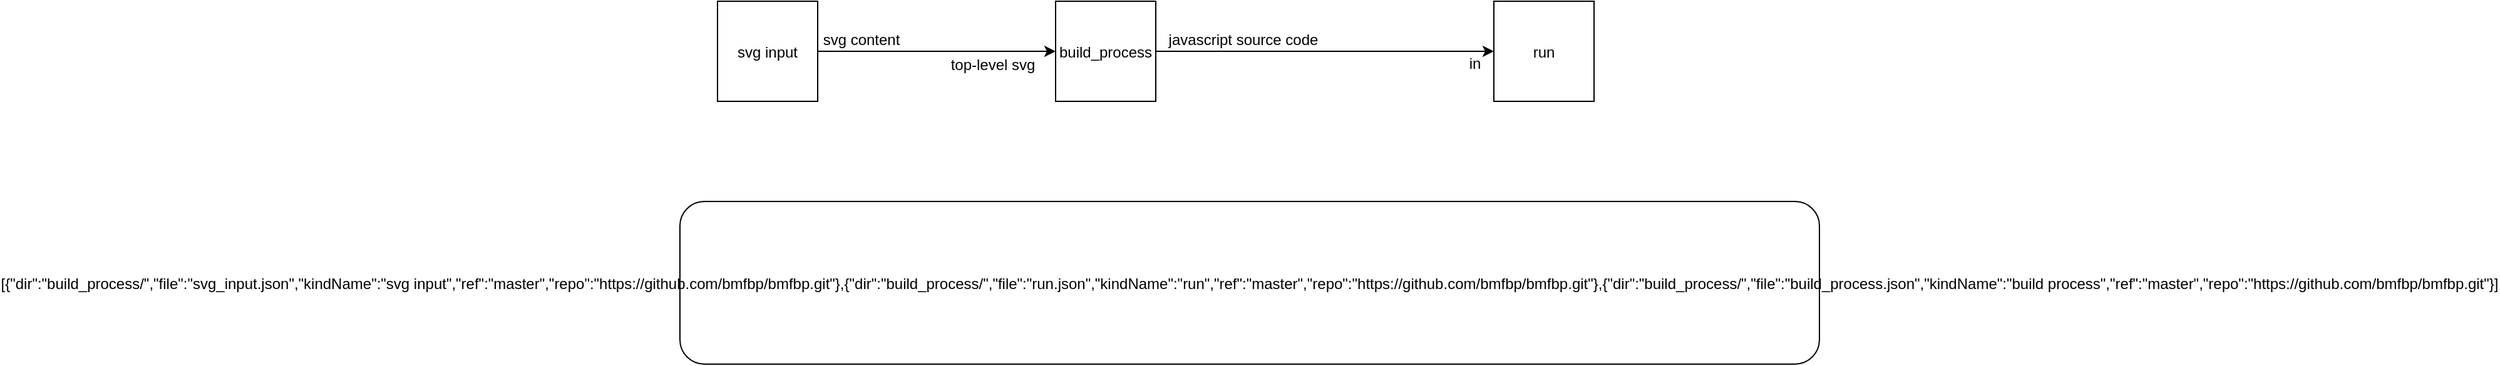 <mxfile version="11.1.4" type="device"><diagram id="_8LKYRxlhu6E4dzUekQo" name="ide.svg"><mxGraphModel dx="1956" dy="791" grid="1" gridSize="10" guides="1" tooltips="1" connect="1" arrows="1" fold="1" page="1" pageScale="1" pageWidth="850" pageHeight="1100" math="0" shadow="0"><root><mxCell id="Kb7GH131GspXSP8JJ4kg-0"/><mxCell id="Kb7GH131GspXSP8JJ4kg-1" parent="Kb7GH131GspXSP8JJ4kg-0"/><mxCell id="Kb7GH131GspXSP8JJ4kg-4" style="edgeStyle=orthogonalEdgeStyle;rounded=0;orthogonalLoop=1;jettySize=auto;html=1;exitX=1;exitY=0.5;exitDx=0;exitDy=0;entryX=0;entryY=0.5;entryDx=0;entryDy=0;" parent="Kb7GH131GspXSP8JJ4kg-1" source="Kb7GH131GspXSP8JJ4kg-2" target="Kb7GH131GspXSP8JJ4kg-3" edge="1"><mxGeometry relative="1" as="geometry"/></mxCell><mxCell id="Kb7GH131GspXSP8JJ4kg-2" value="svg input" style="aspect=fixed;" parent="Kb7GH131GspXSP8JJ4kg-1" vertex="1"><mxGeometry x="140" y="260" width="80" height="80" as="geometry"/></mxCell><mxCell id="9nbzGZ3FQnX0LbNgxsFU-0" style="edgeStyle=orthogonalEdgeStyle;rounded=0;orthogonalLoop=1;jettySize=auto;html=1;exitX=1;exitY=0.5;exitDx=0;exitDy=0;entryX=0;entryY=0.5;entryDx=0;entryDy=0;" parent="Kb7GH131GspXSP8JJ4kg-1" source="Kb7GH131GspXSP8JJ4kg-3" target="9nbzGZ3FQnX0LbNgxsFU-2" edge="1"><mxGeometry relative="1" as="geometry"><mxPoint x="800" y="300" as="targetPoint"/></mxGeometry></mxCell><mxCell id="Kb7GH131GspXSP8JJ4kg-3" value="build_process" style="aspect=fixed;" parent="Kb7GH131GspXSP8JJ4kg-1" vertex="1"><mxGeometry x="410" y="260" width="80" height="80" as="geometry"/></mxCell><mxCell id="9SGQrGP4qnssbw8P-Mdl-0" value="top-level svg" style="text;strokeColor=none;fillColor=none;align=center;verticalAlign=middle;rounded=0;" parent="Kb7GH131GspXSP8JJ4kg-1" vertex="1"><mxGeometry x="320" y="300" width="80" height="20" as="geometry"/></mxCell><mxCell id="9SGQrGP4qnssbw8P-Mdl-2" value="svg content" style="text;strokeColor=none;fillColor=none;align=center;verticalAlign=middle;rounded=0;" parent="Kb7GH131GspXSP8JJ4kg-1" vertex="1"><mxGeometry x="220" y="280" width="70" height="20" as="geometry"/></mxCell><mxCell id="ig95CYIIgckU3aTAkEBV-0" value="[{&quot;dir&quot;:&quot;build_process/&quot;,&quot;file&quot;:&quot;svg_input.json&quot;,&quot;kindName&quot;:&quot;svg input&quot;,&quot;ref&quot;:&quot;master&quot;,&quot;repo&quot;:&quot;https://github.com/bmfbp/bmfbp.git&quot;},{&quot;dir&quot;:&quot;build_process/&quot;,&quot;file&quot;:&quot;run.json&quot;,&quot;kindName&quot;:&quot;run&quot;,&quot;ref&quot;:&quot;master&quot;,&quot;repo&quot;:&quot;https://github.com/bmfbp/bmfbp.git&quot;},{&quot;dir&quot;:&quot;build_process/&quot;,&quot;file&quot;:&quot;build_process.json&quot;,&quot;kindName&quot;:&quot;build process&quot;,&quot;ref&quot;:&quot;master&quot;,&quot;repo&quot;:&quot;https://github.com/bmfbp/bmfbp.git&quot;}]" style="rounded=1;" parent="Kb7GH131GspXSP8JJ4kg-1" vertex="1"><mxGeometry x="110" y="420" width="910" height="130" as="geometry"/></mxCell><mxCell id="9nbzGZ3FQnX0LbNgxsFU-2" value="run" style="aspect=fixed;" parent="Kb7GH131GspXSP8JJ4kg-1" vertex="1"><mxGeometry x="760" y="260" width="80" height="80" as="geometry"/></mxCell><mxCell id="1IXxgrK4cR_ohAhdJxfO-1" value="javascript source code" style="text;strokeColor=none;fillColor=none;align=center;verticalAlign=middle;rounded=0;" parent="Kb7GH131GspXSP8JJ4kg-1" vertex="1"><mxGeometry x="490" y="280" width="140" height="20" as="geometry"/></mxCell><mxCell id="YEhdqKKk4KYzeVzJlotm-1" value="in" style="text;html=1;strokeColor=none;fillColor=none;align=center;verticalAlign=middle;whiteSpace=wrap;rounded=0;" parent="Kb7GH131GspXSP8JJ4kg-1" vertex="1"><mxGeometry x="730" y="300" width="30" height="20" as="geometry"/></mxCell></root></mxGraphModel></diagram><diagram id="EgNYqzuTcw7OJFfAItKX" name="build_process.svg"><mxGraphModel dx="4506" dy="1891" grid="1" gridSize="10" guides="1" tooltips="1" connect="1" arrows="1" fold="1" page="1" pageScale="1" pageWidth="850" pageHeight="1100" math="0" shadow="0"><root><mxCell id="xJuqFuyVqHATi1XadsaZ-0"/><mxCell id="xJuqFuyVqHATi1XadsaZ-1" parent="xJuqFuyVqHATi1XadsaZ-0"/><mxCell id="IqeeWHLlFUm01Fr_AHD5-0" style="edgeStyle=orthogonalEdgeStyle;rounded=0;orthogonalLoop=1;jettySize=auto;html=1;exitX=1;exitY=0.5;exitDx=0;exitDy=0;entryX=0;entryY=0.5;entryDx=0;entryDy=0;" parent="xJuqFuyVqHATi1XadsaZ-1" source="IqeeWHLlFUm01Fr_AHD5-2" target="2m_0ouHBQLfACfNkquUl-4" edge="1"><mxGeometry relative="1" as="geometry"><mxPoint x="500" y="400" as="targetPoint"/><Array as="points"><mxPoint x="470" y="400"/><mxPoint x="470" y="210"/></Array></mxGeometry></mxCell><mxCell id="2m_0ouHBQLfACfNkquUl-15" style="edgeStyle=orthogonalEdgeStyle;rounded=0;orthogonalLoop=1;jettySize=auto;html=1;exitX=0.5;exitY=1;exitDx=0;exitDy=0;entryX=0.25;entryY=1;entryDx=0;entryDy=0;" parent="xJuqFuyVqHATi1XadsaZ-1" source="IqeeWHLlFUm01Fr_AHD5-2" target="2m_0ouHBQLfACfNkquUl-5" edge="1"><mxGeometry relative="1" as="geometry"><Array as="points"><mxPoint x="230" y="490"/><mxPoint x="-200" y="490"/></Array></mxGeometry></mxCell><mxCell id="FOCO8xxoUEzxnK1y53kc-1" style="edgeStyle=orthogonalEdgeStyle;rounded=0;orthogonalLoop=1;jettySize=auto;html=1;exitX=0.5;exitY=1;exitDx=0;exitDy=0;entryX=0.5;entryY=0;entryDx=0;entryDy=0;" parent="xJuqFuyVqHATi1XadsaZ-1" source="IqeeWHLlFUm01Fr_AHD5-2" target="FrqWiLZZfYQkNk2jl89J-1" edge="1"><mxGeometry relative="1" as="geometry"/></mxCell><mxCell id="IqeeWHLlFUm01Fr_AHD5-2" value="json object stacker" style="aspect=fixed;" parent="xJuqFuyVqHATi1XadsaZ-1" vertex="1"><mxGeometry x="190" y="360" width="80" height="80" as="geometry"/></mxCell><mxCell id="IqeeWHLlFUm01Fr_AHD5-3" value="push object" style="text;strokeColor=none;fillColor=none;align=center;verticalAlign=middle;rounded=0;" parent="xJuqFuyVqHATi1XadsaZ-1" vertex="1"><mxGeometry x="180" y="300" width="40" height="40" as="geometry"/></mxCell><mxCell id="IqeeWHLlFUm01Fr_AHD5-4" value="get a part" style="text;strokeColor=none;fillColor=none;align=center;verticalAlign=middle;rounded=0;" parent="xJuqFuyVqHATi1XadsaZ-1" vertex="1"><mxGeometry x="120" y="410" width="70" height="20" as="geometry"/></mxCell><mxCell id="IqeeWHLlFUm01Fr_AHD5-6" value="part metadata" style="text;strokeColor=none;fillColor=none;align=center;verticalAlign=middle;rounded=0;" parent="xJuqFuyVqHATi1XadsaZ-1" vertex="1"><mxGeometry x="230" y="450" width="100" height="20" as="geometry"/></mxCell><mxCell id="IqeeWHLlFUm01Fr_AHD5-7" value="no more" style="text;strokeColor=none;fillColor=none;align=center;verticalAlign=middle;rounded=0;" parent="xJuqFuyVqHATi1XadsaZ-1" vertex="1"><mxGeometry x="270" y="350" width="40" height="40" as="geometry"/></mxCell><mxCell id="Oaka-RhZ8QlJnaeQsG-6-1" style="edgeStyle=orthogonalEdgeStyle;rounded=0;orthogonalLoop=1;jettySize=auto;html=1;exitX=0.5;exitY=1;exitDx=0;exitDy=0;" parent="xJuqFuyVqHATi1XadsaZ-1" source="scj_Gb9RhXt0f-VWzdgz-0" target="IqeeWHLlFUm01Fr_AHD5-2" edge="1"><mxGeometry relative="1" as="geometry"><mxPoint x="220" y="180" as="targetPoint"/></mxGeometry></mxCell><mxCell id="Oaka-RhZ8QlJnaeQsG-6-2" style="edgeStyle=orthogonalEdgeStyle;rounded=0;orthogonalLoop=1;jettySize=auto;html=1;exitX=1;exitY=0.5;exitDx=0;exitDy=0;entryX=0.5;entryY=0;entryDx=0;entryDy=0;" parent="xJuqFuyVqHATi1XadsaZ-1" source="scj_Gb9RhXt0f-VWzdgz-0" target="2m_0ouHBQLfACfNkquUl-4" edge="1"><mxGeometry relative="1" as="geometry"><mxPoint x="400" y="80" as="targetPoint"/></mxGeometry></mxCell><mxCell id="scj_Gb9RhXt0f-VWzdgz-0" value="compile composite" style="aspect=fixed;" parent="xJuqFuyVqHATi1XadsaZ-1" vertex="1"><mxGeometry x="190" y="40" width="80" height="80" as="geometry"/></mxCell><mxCell id="Oaka-RhZ8QlJnaeQsG-6-3" value="svg" style="text;strokeColor=none;fillColor=none;align=center;verticalAlign=middle;rounded=0;" parent="xJuqFuyVqHATi1XadsaZ-1" vertex="1"><mxGeometry x="140" y="50" width="40" height="20" as="geometry"/></mxCell><mxCell id="FOCO8xxoUEzxnK1y53kc-23" style="edgeStyle=orthogonalEdgeStyle;rounded=0;orthogonalLoop=1;jettySize=auto;html=1;exitX=1;exitY=0.5;exitDx=0;exitDy=0;entryX=0;entryY=0.5;entryDx=0;entryDy=0;" parent="xJuqFuyVqHATi1XadsaZ-1" source="2m_0ouHBQLfACfNkquUl-4" target="FOCO8xxoUEzxnK1y53kc-25" edge="1"><mxGeometry relative="1" as="geometry"><mxPoint x="940" y="210" as="targetPoint"/></mxGeometry></mxCell><mxCell id="2m_0ouHBQLfACfNkquUl-4" value="collector" style="aspect=fixed;" parent="xJuqFuyVqHATi1XadsaZ-1" vertex="1"><mxGeometry x="660" y="170" width="80" height="80" as="geometry"/></mxCell><mxCell id="2m_0ouHBQLfACfNkquUl-13" style="edgeStyle=orthogonalEdgeStyle;rounded=0;orthogonalLoop=1;jettySize=auto;html=1;exitX=0.75;exitY=1;exitDx=0;exitDy=0;entryX=0;entryY=0.5;entryDx=0;entryDy=0;" parent="xJuqFuyVqHATi1XadsaZ-1" source="2m_0ouHBQLfACfNkquUl-5" target="IqeeWHLlFUm01Fr_AHD5-2" edge="1"><mxGeometry relative="1" as="geometry"/></mxCell><mxCell id="2m_0ouHBQLfACfNkquUl-5" value="iterator" style="aspect=fixed;" parent="xJuqFuyVqHATi1XadsaZ-1" vertex="1"><mxGeometry x="-220" y="170" width="80" height="80" as="geometry"/></mxCell><mxCell id="2m_0ouHBQLfACfNkquUl-7" style="edgeStyle=orthogonalEdgeStyle;rounded=0;orthogonalLoop=1;jettySize=auto;html=1;exitX=1;exitY=0.5;exitDx=0;exitDy=0;entryX=1;entryY=0.5;entryDx=0;entryDy=0;" parent="xJuqFuyVqHATi1XadsaZ-1" source="IqeeWHLlFUm01Fr_AHD5-2" target="2m_0ouHBQLfACfNkquUl-5" edge="1"><mxGeometry relative="1" as="geometry"><mxPoint x="670" y="220" as="targetPoint"/><mxPoint x="280" y="410" as="sourcePoint"/><Array as="points"><mxPoint x="470" y="400"/><mxPoint x="470" y="210"/></Array></mxGeometry></mxCell><mxCell id="2m_0ouHBQLfACfNkquUl-8" value="done" style="text;strokeColor=none;fillColor=none;align=center;verticalAlign=middle;rounded=0;" parent="xJuqFuyVqHATi1XadsaZ-1" vertex="1"><mxGeometry x="620" y="180" width="40" height="20" as="geometry"/></mxCell><mxCell id="2m_0ouHBQLfACfNkquUl-12" value="done" style="text;strokeColor=none;fillColor=none;align=center;verticalAlign=middle;rounded=0;" parent="xJuqFuyVqHATi1XadsaZ-1" vertex="1"><mxGeometry x="-130" y="220" width="40" height="20" as="geometry"/></mxCell><mxCell id="2m_0ouHBQLfACfNkquUl-14" value="get a part" style="text;strokeColor=none;fillColor=none;align=center;verticalAlign=middle;rounded=0;" parent="xJuqFuyVqHATi1XadsaZ-1" vertex="1"><mxGeometry x="-160" y="270" width="40" height="20" as="geometry"/></mxCell><mxCell id="2m_0ouHBQLfACfNkquUl-16" value="continue" style="text;strokeColor=none;fillColor=none;align=center;verticalAlign=middle;rounded=0;" parent="xJuqFuyVqHATi1XadsaZ-1" vertex="1"><mxGeometry x="-250" y="260" width="40" height="20" as="geometry"/></mxCell><mxCell id="FOCO8xxoUEzxnK1y53kc-4" style="edgeStyle=orthogonalEdgeStyle;rounded=0;orthogonalLoop=1;jettySize=auto;html=1;exitX=0;exitY=0.5;exitDx=0;exitDy=0;" parent="xJuqFuyVqHATi1XadsaZ-1" source="FOCO8xxoUEzxnK1y53kc-0" target="FOCO8xxoUEzxnK1y53kc-3" edge="1"><mxGeometry relative="1" as="geometry"/></mxCell><mxCell id="FOCO8xxoUEzxnK1y53kc-18" style="edgeStyle=orthogonalEdgeStyle;rounded=0;orthogonalLoop=1;jettySize=auto;html=1;exitX=0.5;exitY=1;exitDx=0;exitDy=0;" parent="xJuqFuyVqHATi1XadsaZ-1" source="FOCO8xxoUEzxnK1y53kc-0" target="2m_0ouHBQLfACfNkquUl-4" edge="1"><mxGeometry relative="1" as="geometry"><mxPoint x="680" y="570" as="targetPoint"/><Array as="points"><mxPoint x="230" y="1050"/><mxPoint x="680" y="1050"/></Array></mxGeometry></mxCell><mxCell id="FOCO8xxoUEzxnK1y53kc-0" value="determine kindType" style="aspect=fixed;" parent="xJuqFuyVqHATi1XadsaZ-1" vertex="1"><mxGeometry x="190" y="890" width="80" height="80" as="geometry"/></mxCell><mxCell id="FOCO8xxoUEzxnK1y53kc-2" value="part metadata" style="text;strokeColor=none;fillColor=none;align=center;verticalAlign=middle;rounded=0;" parent="xJuqFuyVqHATi1XadsaZ-1" vertex="1"><mxGeometry x="120" y="860" width="80" height="20" as="geometry"/></mxCell><mxCell id="FOCO8xxoUEzxnK1y53kc-7" style="edgeStyle=orthogonalEdgeStyle;rounded=0;orthogonalLoop=1;jettySize=auto;html=1;exitX=0.5;exitY=0;exitDx=0;exitDy=0;entryX=0;entryY=0.5;entryDx=0;entryDy=0;" parent="xJuqFuyVqHATi1XadsaZ-1" source="FOCO8xxoUEzxnK1y53kc-3" target="scj_Gb9RhXt0f-VWzdgz-0" edge="1"><mxGeometry relative="1" as="geometry"><Array as="points"><mxPoint x="-425" y="-40"/><mxPoint x="130" y="-40"/><mxPoint x="130" y="80"/></Array></mxGeometry></mxCell><mxCell id="FOCO8xxoUEzxnK1y53kc-3" value="get file content in repo" style="aspect=fixed;" parent="xJuqFuyVqHATi1XadsaZ-1" vertex="1"><mxGeometry x="-465" y="220" width="80" height="80" as="geometry"/></mxCell><mxCell id="FOCO8xxoUEzxnK1y53kc-5" value="schematic metadata" style="text;strokeColor=none;fillColor=none;align=center;verticalAlign=middle;rounded=0;" parent="xJuqFuyVqHATi1XadsaZ-1" vertex="1"><mxGeometry x="70" y="900" width="110" height="20" as="geometry"/></mxCell><mxCell id="FOCO8xxoUEzxnK1y53kc-6" value="git repo metadata" style="text;strokeColor=none;fillColor=none;align=center;verticalAlign=middle;rounded=0;" parent="xJuqFuyVqHATi1XadsaZ-1" vertex="1"><mxGeometry x="-470" y="310" width="40" height="20" as="geometry"/></mxCell><mxCell id="FOCO8xxoUEzxnK1y53kc-11" style="edgeStyle=orthogonalEdgeStyle;rounded=0;orthogonalLoop=1;jettySize=auto;html=1;exitX=1;exitY=0.5;exitDx=0;exitDy=0;" parent="xJuqFuyVqHATi1XadsaZ-1" source="FOCO8xxoUEzxnK1y53kc-8" edge="1"><mxGeometry relative="1" as="geometry"><mxPoint x="190" y="80" as="targetPoint"/><Array as="points"><mxPoint x="-230" y="80"/><mxPoint x="-230" y="80"/></Array></mxGeometry></mxCell><mxCell id="uwH5tHc2NoZjA4U0WlBY-0" style="edgeStyle=orthogonalEdgeStyle;rounded=0;orthogonalLoop=1;jettySize=auto;html=1;exitX=1;exitY=0.5;exitDx=0;exitDy=0;entryX=0.5;entryY=0;entryDx=0;entryDy=0;" parent="xJuqFuyVqHATi1XadsaZ-1" source="FOCO8xxoUEzxnK1y53kc-8" target="2m_0ouHBQLfACfNkquUl-5" edge="1"><mxGeometry relative="1" as="geometry"/></mxCell><mxCell id="FOCO8xxoUEzxnK1y53kc-8" value="top-level svg" style="ellipse;aspect=fixed;" parent="xJuqFuyVqHATi1XadsaZ-1" vertex="1"><mxGeometry x="-370" y="40" width="80" height="80" as="geometry"/></mxCell><mxCell id="FOCO8xxoUEzxnK1y53kc-12" value="file content" style="text;strokeColor=none;fillColor=none;align=center;verticalAlign=middle;rounded=0;" parent="xJuqFuyVqHATi1XadsaZ-1" vertex="1"><mxGeometry x="-425" y="190" width="40" height="20" as="geometry"/></mxCell><mxCell id="FOCO8xxoUEzxnK1y53kc-14" value="leaf metadata" style="text;strokeColor=none;fillColor=none;align=center;verticalAlign=middle;rounded=0;" parent="xJuqFuyVqHATi1XadsaZ-1" vertex="1"><mxGeometry x="240" y="980" width="90" height="20" as="geometry"/></mxCell><mxCell id="FOCO8xxoUEzxnK1y53kc-26" style="edgeStyle=orthogonalEdgeStyle;rounded=0;orthogonalLoop=1;jettySize=auto;html=1;exitX=1;exitY=0.5;exitDx=0;exitDy=0;entryX=0;entryY=0.5;entryDx=0;entryDy=0;" parent="xJuqFuyVqHATi1XadsaZ-1" source="FOCO8xxoUEzxnK1y53kc-25" target="FOCO8xxoUEzxnK1y53kc-40" edge="1"><mxGeometry relative="1" as="geometry"><mxPoint x="1210" y="210" as="targetPoint"/></mxGeometry></mxCell><mxCell id="FOCO8xxoUEzxnK1y53kc-25" value="javascript builder" style="aspect=fixed;" parent="xJuqFuyVqHATi1XadsaZ-1" vertex="1"><mxGeometry x="970" y="170" width="80" height="80" as="geometry"/></mxCell><mxCell id="FOCO8xxoUEzxnK1y53kc-40" value="javascript source code" style="ellipse;aspect=fixed;" parent="xJuqFuyVqHATi1XadsaZ-1" vertex="1"><mxGeometry x="1230" y="170" width="80" height="80" as="geometry"/></mxCell><mxCell id="uwH5tHc2NoZjA4U0WlBY-3" value="Hash table as JSON" style="shape=callout;perimeter=calloutPerimeter;position2=0.48;size=88;position=0.47;" parent="xJuqFuyVqHATi1XadsaZ-1" vertex="1"><mxGeometry x="730" y="40" width="140" height="150" as="geometry"/></mxCell><mxCell id="0lH9MhOXoysDgnnScmq2-1" value="[{&quot;dir&quot;:&quot;build_process/&quot;,&quot;file&quot;:&quot;get_file_content_in_repo.json&quot;,&quot;kindName&quot;:&quot;get file content in repo&quot;,&quot;ref&quot;:&quot;master&quot;,&quot;repo&quot;:&quot;https://github.com/bmfbp/bmfbp.git&quot;},{&quot;dir&quot;:&quot;build_process/&quot;,&quot;file&quot;:&quot;iterator.json&quot;,&quot;kindName&quot;:&quot;iterator&quot;,&quot;ref&quot;:&quot;master&quot;,&quot;repo&quot;:&quot;https://github.com/bmfbp/bmfbp.git&quot;},{&quot;dir&quot;:&quot;build_process/&quot;,&quot;file&quot;:&quot;compile_composite.json&quot;,&quot;kindName&quot;:&quot;compile composite&quot;,&quot;ref&quot;:&quot;master&quot;,&quot;repo&quot;:&quot;https://github.com/bmfbp/bmfbp.git&quot;},{&quot;dir&quot;:&quot;build_process/&quot;,&quot;file&quot;:&quot;json_object_stacker.json&quot;,&quot;kindName&quot;:&quot;json object stacker&quot;,&quot;ref&quot;:&quot;master&quot;,&quot;repo&quot;:&quot;https://github.com/bmfbp/bmfbp.git&quot;},{&quot;dir&quot;:&quot;build_process/&quot;,&quot;file&quot;:&quot;determine_kind_type.json&quot;,&quot;kindName&quot;:&quot;determine kind type&quot;,&quot;ref&quot;:&quot;master&quot;,&quot;repo&quot;:&quot;https://github.com/bmfbp/bmfbp.git&quot;},{&quot;dir&quot;:&quot;build_process/&quot;,&quot;file&quot;:&quot;collector.json&quot;,&quot;kindName&quot;:&quot;collector&quot;,&quot;ref&quot;:&quot;master&quot;,&quot;repo&quot;:&quot;https://github.com/bmfbp/bmfbp.git&quot;},{&quot;dir&quot;:&quot;build_process/&quot;,&quot;file&quot;:&quot;javascript_builder.json&quot;,&quot;kindName&quot;:&quot;javascript builder&quot;,&quot;ref&quot;:&quot;master&quot;,&quot;repo&quot;:&quot;https://github.com/bmfbp/bmfbp.git&quot;},{&quot;dir&quot;:&quot;build_process/&quot;,&quot;file&quot;:&quot;fetch_git_repo.json&quot;,&quot;kindName&quot;:&quot;fetch git repo&quot;,&quot;ref&quot;:&quot;master&quot;,&quot;repo&quot;:&quot;https://github.com/bmfbp/bmfbp.git&quot;},{&quot;dir&quot;:&quot;build_process/&quot;,&quot;file&quot;:&quot;prepare_temp_directory.json&quot;,&quot;kindName&quot;:&quot;prepare temp directory&quot;,&quot;ref&quot;:&quot;master&quot;,&quot;repo&quot;:&quot;https://github.com/bmfbp/bmfbp.git&quot;}]&#10;" style="rounded=1;" parent="xJuqFuyVqHATi1XadsaZ-1" vertex="1"><mxGeometry x="-350" y="1180" width="960" height="270" as="geometry"/></mxCell><mxCell id="FrqWiLZZfYQkNk2jl89J-2" style="edgeStyle=orthogonalEdgeStyle;rounded=0;orthogonalLoop=1;jettySize=auto;html=1;exitX=0.5;exitY=1;exitDx=0;exitDy=0;entryX=0.5;entryY=0;entryDx=0;entryDy=0;" parent="xJuqFuyVqHATi1XadsaZ-1" source="FrqWiLZZfYQkNk2jl89J-1" target="FrqWiLZZfYQkNk2jl89J-19" edge="1"><mxGeometry relative="1" as="geometry"/></mxCell><mxCell id="FrqWiLZZfYQkNk2jl89J-1" value="fetch git repo" style="aspect=fixed;" parent="xJuqFuyVqHATi1XadsaZ-1" vertex="1"><mxGeometry x="190" y="560" width="80" height="80" as="geometry"/></mxCell><mxCell id="FrqWiLZZfYQkNk2jl89J-3" value="git repo metadata" style="text;strokeColor=none;fillColor=none;align=center;verticalAlign=middle;rounded=0;" parent="xJuqFuyVqHATi1XadsaZ-1" vertex="1"><mxGeometry x="240" y="530" width="100" height="20" as="geometry"/></mxCell><mxCell id="FrqWiLZZfYQkNk2jl89J-6" value="metadata" style="text;html=1;strokeColor=none;fillColor=none;align=center;verticalAlign=middle;whiteSpace=wrap;rounded=0;" parent="xJuqFuyVqHATi1XadsaZ-1" vertex="1"><mxGeometry x="240" y="650" width="40" height="20" as="geometry"/></mxCell><mxCell id="FrqWiLZZfYQkNk2jl89J-10" style="edgeStyle=orthogonalEdgeStyle;rounded=0;orthogonalLoop=1;jettySize=auto;html=1;exitX=0.5;exitY=0;exitDx=0;exitDy=0;entryX=0.5;entryY=1;entryDx=0;entryDy=0;" parent="xJuqFuyVqHATi1XadsaZ-1" source="FrqWiLZZfYQkNk2jl89J-9" target="FOCO8xxoUEzxnK1y53kc-25" edge="1"><mxGeometry relative="1" as="geometry"><Array as="points"><mxPoint x="790" y="280"/><mxPoint x="1010" y="280"/></Array></mxGeometry></mxCell><mxCell id="FrqWiLZZfYQkNk2jl89J-11" style="edgeStyle=orthogonalEdgeStyle;rounded=0;orthogonalLoop=1;jettySize=auto;html=1;exitX=0.5;exitY=0;exitDx=0;exitDy=0;entryX=1;entryY=0.5;entryDx=0;entryDy=0;" parent="xJuqFuyVqHATi1XadsaZ-1" source="FrqWiLZZfYQkNk2jl89J-9" target="FrqWiLZZfYQkNk2jl89J-1" edge="1"><mxGeometry relative="1" as="geometry"/></mxCell><mxCell id="FrqWiLZZfYQkNk2jl89J-12" style="edgeStyle=orthogonalEdgeStyle;rounded=0;orthogonalLoop=1;jettySize=auto;html=1;exitX=0.5;exitY=0;exitDx=0;exitDy=0;entryX=1;entryY=0.5;entryDx=0;entryDy=0;" parent="xJuqFuyVqHATi1XadsaZ-1" source="FrqWiLZZfYQkNk2jl89J-9" target="FOCO8xxoUEzxnK1y53kc-3" edge="1"><mxGeometry relative="1" as="geometry"><Array as="points"><mxPoint x="790" y="690"/><mxPoint x="-320" y="690"/><mxPoint x="-320" y="260"/></Array></mxGeometry></mxCell><mxCell id="FrqWiLZZfYQkNk2jl89J-22" style="edgeStyle=orthogonalEdgeStyle;rounded=0;orthogonalLoop=1;jettySize=auto;html=1;exitX=0.5;exitY=0;exitDx=0;exitDy=0;entryX=1;entryY=0.5;entryDx=0;entryDy=0;" parent="xJuqFuyVqHATi1XadsaZ-1" source="FrqWiLZZfYQkNk2jl89J-9" target="FrqWiLZZfYQkNk2jl89J-19" edge="1"><mxGeometry relative="1" as="geometry"/></mxCell><mxCell id="FrqWiLZZfYQkNk2jl89J-9" value="prepare temp directory" style="aspect=fixed;" parent="xJuqFuyVqHATi1XadsaZ-1" vertex="1"><mxGeometry x="750" y="890" width="80" height="80" as="geometry"/></mxCell><mxCell id="FrqWiLZZfYQkNk2jl89J-13" value="temp directory" style="text;strokeColor=none;fillColor=none;align=center;verticalAlign=middle;rounded=0;" parent="xJuqFuyVqHATi1XadsaZ-1" vertex="1"><mxGeometry x="280" y="570" width="80" height="20" as="geometry"/></mxCell><mxCell id="FrqWiLZZfYQkNk2jl89J-14" value="temp directory" style="text;strokeColor=none;fillColor=none;align=center;verticalAlign=middle;rounded=0;" parent="xJuqFuyVqHATi1XadsaZ-1" vertex="1"><mxGeometry x="-380" y="235" width="40" height="20" as="geometry"/></mxCell><mxCell id="FrqWiLZZfYQkNk2jl89J-15" value="temp directory" style="text;strokeColor=none;fillColor=none;align=center;verticalAlign=middle;rounded=0;" parent="xJuqFuyVqHATi1XadsaZ-1" vertex="1"><mxGeometry x="1020" y="255" width="80" height="20" as="geometry"/></mxCell><mxCell id="FrqWiLZZfYQkNk2jl89J-16" value="directory" style="text;strokeColor=none;fillColor=none;align=center;verticalAlign=middle;rounded=0;" parent="xJuqFuyVqHATi1XadsaZ-1" vertex="1"><mxGeometry x="800" y="860" width="40" height="20" as="geometry"/></mxCell><mxCell id="FrqWiLZZfYQkNk2jl89J-21" style="edgeStyle=orthogonalEdgeStyle;rounded=0;orthogonalLoop=1;jettySize=auto;html=1;exitX=0.75;exitY=1;exitDx=0;exitDy=0;entryX=0.75;entryY=0;entryDx=0;entryDy=0;" parent="xJuqFuyVqHATi1XadsaZ-1" source="FrqWiLZZfYQkNk2jl89J-19" target="FOCO8xxoUEzxnK1y53kc-0" edge="1"><mxGeometry relative="1" as="geometry"/></mxCell><mxCell id="FrqWiLZZfYQkNk2jl89J-29" style="edgeStyle=orthogonalEdgeStyle;rounded=0;orthogonalLoop=1;jettySize=auto;html=1;exitX=0.25;exitY=1;exitDx=0;exitDy=0;entryX=0.25;entryY=0;entryDx=0;entryDy=0;" parent="xJuqFuyVqHATi1XadsaZ-1" source="FrqWiLZZfYQkNk2jl89J-19" target="FOCO8xxoUEzxnK1y53kc-0" edge="1"><mxGeometry relative="1" as="geometry"/></mxCell><mxCell id="FrqWiLZZfYQkNk2jl89J-19" value="get file content in repo" style="aspect=fixed;" parent="xJuqFuyVqHATi1XadsaZ-1" vertex="1"><mxGeometry x="190" y="730" width="80" height="80" as="geometry"/></mxCell><mxCell id="FrqWiLZZfYQkNk2jl89J-23" value="temp directory" style="text;strokeColor=none;fillColor=none;align=center;verticalAlign=middle;rounded=0;" parent="xJuqFuyVqHATi1XadsaZ-1" vertex="1"><mxGeometry x="280" y="750" width="90" height="20" as="geometry"/></mxCell><mxCell id="FrqWiLZZfYQkNk2jl89J-24" value="git repo metadata" style="text;strokeColor=none;fillColor=none;align=center;verticalAlign=middle;rounded=0;" parent="xJuqFuyVqHATi1XadsaZ-1" vertex="1"><mxGeometry x="240" y="710" width="100" height="20" as="geometry"/></mxCell><mxCell id="FrqWiLZZfYQkNk2jl89J-25" value="file content" style="text;strokeColor=none;fillColor=none;align=center;verticalAlign=middle;rounded=0;" parent="xJuqFuyVqHATi1XadsaZ-1" vertex="1"><mxGeometry x="260" y="820" width="80" height="20" as="geometry"/></mxCell><mxCell id="FrqWiLZZfYQkNk2jl89J-30" value="metadata" style="text;strokeColor=none;fillColor=none;align=center;verticalAlign=middle;rounded=0;" parent="xJuqFuyVqHATi1XadsaZ-1" vertex="1"><mxGeometry x="160" y="810" width="40" height="20" as="geometry"/></mxCell><mxCell id="FrqWiLZZfYQkNk2jl89J-31" value="file content" style="text;strokeColor=none;fillColor=none;align=center;verticalAlign=middle;rounded=0;" parent="xJuqFuyVqHATi1XadsaZ-1" vertex="1"><mxGeometry x="260" y="860" width="90" height="20" as="geometry"/></mxCell><mxCell id="mKExBBb-oRds1CYjF3c9-1" value="start" style="text;strokeColor=none;fillColor=none;align=center;verticalAlign=middle;rounded=0;" parent="xJuqFuyVqHATi1XadsaZ-1" vertex="1"><mxGeometry x="-180" y="150" width="40" height="20" as="geometry"/></mxCell><mxCell id="mKExBBb-oRds1CYjF3c9-2" value="parts as json objects" style="text;strokeColor=none;fillColor=none;align=center;verticalAlign=middle;rounded=0;" parent="xJuqFuyVqHATi1XadsaZ-1" vertex="1"><mxGeometry x="230" y="120" width="130" height="20" as="geometry"/></mxCell><mxCell id="mKExBBb-oRds1CYjF3c9-3" value="graph as json" style="text;strokeColor=none;fillColor=none;align=center;verticalAlign=middle;rounded=0;" parent="xJuqFuyVqHATi1XadsaZ-1" vertex="1"><mxGeometry x="275" y="60" width="85" height="20" as="geometry"/></mxCell><mxCell id="mKExBBb-oRds1CYjF3c9-4" value="javascript source code" style="text;strokeColor=none;fillColor=none;align=center;verticalAlign=middle;rounded=0;" parent="xJuqFuyVqHATi1XadsaZ-1" vertex="1"><mxGeometry x="1050" y="190" width="125" height="20" as="geometry"/></mxCell><mxCell id="mKExBBb-oRds1CYjF3c9-6" value="leaf" style="text;strokeColor=none;fillColor=none;align=center;verticalAlign=middle;rounded=0;" parent="xJuqFuyVqHATi1XadsaZ-1" vertex="1"><mxGeometry x="685" y="255" width="40" height="20" as="geometry"/></mxCell><mxCell id="mKExBBb-oRds1CYjF3c9-7" value="composite" style="text;strokeColor=none;fillColor=none;align=center;verticalAlign=middle;rounded=0;" parent="xJuqFuyVqHATi1XadsaZ-1" vertex="1"><mxGeometry x="705" y="150" width="70" height="20" as="geometry"/></mxCell><mxCell id="mKExBBb-oRds1CYjF3c9-8" value="intermediate code" style="text;strokeColor=none;fillColor=none;align=center;verticalAlign=middle;rounded=0;" parent="xJuqFuyVqHATi1XadsaZ-1" vertex="1"><mxGeometry x="742.5" y="215" width="115" height="20" as="geometry"/></mxCell><mxCell id="mKExBBb-oRds1CYjF3c9-9" value="intermediate code" style="text;strokeColor=none;fillColor=none;align=center;verticalAlign=middle;rounded=0;" parent="xJuqFuyVqHATi1XadsaZ-1" vertex="1"><mxGeometry x="850" y="190" width="115" height="20" as="geometry"/></mxCell></root></mxGraphModel></diagram><diagram id="ZmnYccd6Fi444IN-hBk1" name="compile_composite.svg"><mxGraphModel dx="2806" dy="1891" grid="1" gridSize="10" guides="1" tooltips="1" connect="1" arrows="1" fold="1" page="1" pageScale="1" pageWidth="850" pageHeight="1100" math="0" shadow="0"><root><mxCell id="tZO2KaxRpZfQnhcGWpab-0"/><mxCell id="tZO2KaxRpZfQnhcGWpab-1" parent="tZO2KaxRpZfQnhcGWpab-0"/><mxCell id="tZO2KaxRpZfQnhcGWpab-20" style="edgeStyle=orthogonalEdgeStyle;rounded=0;orthogonalLoop=1;jettySize=auto;html=1;exitX=1;exitY=0.5;exitDx=0;exitDy=0;entryX=0;entryY=0.5;entryDx=0;entryDy=0;" parent="tZO2KaxRpZfQnhcGWpab-1" source="tZO2KaxRpZfQnhcGWpab-17" target="tZO2KaxRpZfQnhcGWpab-27" edge="1"><mxGeometry relative="1" as="geometry"><mxPoint x="-80" y="110" as="targetPoint"/></mxGeometry></mxCell><mxCell id="tZO2KaxRpZfQnhcGWpab-21" style="edgeStyle=orthogonalEdgeStyle;rounded=0;orthogonalLoop=1;jettySize=auto;html=1;exitX=0.5;exitY=1;exitDx=0;exitDy=0;entryX=0.5;entryY=0;entryDx=0;entryDy=0;" parent="tZO2KaxRpZfQnhcGWpab-1" source="tZO2KaxRpZfQnhcGWpab-17" target="tZO2KaxRpZfQnhcGWpab-42" edge="1"><mxGeometry relative="1" as="geometry"><mxPoint x="130" y="210" as="targetPoint"/></mxGeometry></mxCell><mxCell id="tZO2KaxRpZfQnhcGWpab-17" value="split diagram" style="aspect=fixed;" parent="tZO2KaxRpZfQnhcGWpab-1" vertex="1"><mxGeometry x="-120" y="-50" width="80" height="80" as="geometry"/></mxCell><mxCell id="tZO2KaxRpZfQnhcGWpab-18" value="" style="endArrow=classic;html=1;entryX=0;entryY=0.5;entryDx=0;entryDy=0;exitX=1;exitY=0.5;exitDx=0;exitDy=0;" parent="tZO2KaxRpZfQnhcGWpab-1" source="tZO2KaxRpZfQnhcGWpab-32" target="tZO2KaxRpZfQnhcGWpab-17" edge="1"><mxGeometry width="50" height="50" relative="1" as="geometry"><mxPoint x="-290" y="-10" as="sourcePoint"/><mxPoint x="-250" y="-30" as="targetPoint"/></mxGeometry></mxCell><mxCell id="tZO2KaxRpZfQnhcGWpab-19" value="svg content" style="text;strokeColor=none;fillColor=none;align=center;verticalAlign=middle;rounded=0;" parent="tZO2KaxRpZfQnhcGWpab-1" vertex="1"><mxGeometry x="-170" y="-40" width="40" height="20" as="geometry"/></mxCell><mxCell id="tZO2KaxRpZfQnhcGWpab-22" value="metadata as json array" style="text;strokeColor=none;fillColor=none;align=center;verticalAlign=middle;rounded=0;" parent="tZO2KaxRpZfQnhcGWpab-1" vertex="1"><mxGeometry x="-210" y="40" width="120" height="20" as="geometry"/></mxCell><mxCell id="tZO2KaxRpZfQnhcGWpab-23" value="diagram" style="text;strokeColor=none;fillColor=none;align=center;verticalAlign=middle;rounded=0;" parent="tZO2KaxRpZfQnhcGWpab-1" vertex="1"><mxGeometry x="-30" y="-30" width="40" height="20" as="geometry"/></mxCell><mxCell id="-EaLh4UuJmOp-1S8x95P-4" style="edgeStyle=orthogonalEdgeStyle;rounded=0;orthogonalLoop=1;jettySize=auto;html=1;exitX=1;exitY=0.5;exitDx=0;exitDy=0;entryX=0;entryY=0.5;entryDx=0;entryDy=0;" parent="tZO2KaxRpZfQnhcGWpab-1" source="tZO2KaxRpZfQnhcGWpab-27" target="-EaLh4UuJmOp-1S8x95P-7" edge="1"><mxGeometry relative="1" as="geometry"><mxPoint x="330" y="-10" as="targetPoint"/></mxGeometry></mxCell><mxCell id="tZO2KaxRpZfQnhcGWpab-27" value="compile one diagram" style="aspect=fixed;" parent="tZO2KaxRpZfQnhcGWpab-1" vertex="1"><mxGeometry x="140" y="-50" width="80" height="80" as="geometry"/></mxCell><mxCell id="tZO2KaxRpZfQnhcGWpab-28" value="diagram" style="text;strokeColor=none;fillColor=none;align=center;verticalAlign=middle;rounded=0;" parent="tZO2KaxRpZfQnhcGWpab-1" vertex="1"><mxGeometry x="100" y="-30" width="40" height="20" as="geometry"/></mxCell><mxCell id="tZO2KaxRpZfQnhcGWpab-32" value="svg" style="ellipse;aspect=fixed;" parent="tZO2KaxRpZfQnhcGWpab-1" vertex="1"><mxGeometry x="-390" y="-50" width="80" height="80" as="geometry"/></mxCell><mxCell id="tZO2KaxRpZfQnhcGWpab-37" value="json" style="text;strokeColor=none;fillColor=none;align=center;verticalAlign=middle;rounded=0;" parent="tZO2KaxRpZfQnhcGWpab-1" vertex="1"><mxGeometry x="-120" y="140" width="40" height="20" as="geometry"/></mxCell><mxCell id="tZO2KaxRpZfQnhcGWpab-41" value="objects" style="text;strokeColor=none;fillColor=none;align=center;verticalAlign=middle;rounded=0;" parent="tZO2KaxRpZfQnhcGWpab-1" vertex="1"><mxGeometry x="-80" y="250" width="40" height="20" as="geometry"/></mxCell><mxCell id="tZO2KaxRpZfQnhcGWpab-43" style="edgeStyle=orthogonalEdgeStyle;rounded=0;orthogonalLoop=1;jettySize=auto;html=1;exitX=0.5;exitY=1;exitDx=0;exitDy=0;entryX=0.5;entryY=0;entryDx=0;entryDy=0;" parent="tZO2KaxRpZfQnhcGWpab-1" source="tZO2KaxRpZfQnhcGWpab-42" target="-EaLh4UuJmOp-1S8x95P-1" edge="1"><mxGeometry relative="1" as="geometry"><mxPoint x="-80" y="390" as="targetPoint"/></mxGeometry></mxCell><mxCell id="tZO2KaxRpZfQnhcGWpab-42" value="json array splitter" style="aspect=fixed;" parent="tZO2KaxRpZfQnhcGWpab-1" vertex="1"><mxGeometry x="-120" y="170" width="80" height="80" as="geometry"/></mxCell><mxCell id="-EaLh4UuJmOp-1S8x95P-1" value="parts as json objects" style="ellipse;aspect=fixed;" parent="tZO2KaxRpZfQnhcGWpab-1" vertex="1"><mxGeometry x="-120" y="410" width="80" height="80" as="geometry"/></mxCell><mxCell id="-EaLh4UuJmOp-1S8x95P-6" value="graph as json" style="text;strokeColor=none;fillColor=none;align=center;verticalAlign=middle;rounded=0;" parent="tZO2KaxRpZfQnhcGWpab-1" vertex="1"><mxGeometry x="220" y="-30" width="40" height="20" as="geometry"/></mxCell><mxCell id="-EaLh4UuJmOp-1S8x95P-7" value="graph as json" style="ellipse;aspect=fixed;" parent="tZO2KaxRpZfQnhcGWpab-1" vertex="1"><mxGeometry x="350" y="-50" width="80" height="80" as="geometry"/></mxCell><mxCell id="Jf_whejaFM5UFq9xZ9ow-0" value="Paul" style="shape=callout;perimeter=calloutPerimeter;size=53;position=0.44;" parent="tZO2KaxRpZfQnhcGWpab-1" vertex="1"><mxGeometry x="120" y="-160" width="140" height="120" as="geometry"/></mxCell><mxCell id="Jf_whejaFM5UFq9xZ9ow-1" value="Paul" style="shape=callout;perimeter=calloutPerimeter;size=53;position=0.44;" parent="tZO2KaxRpZfQnhcGWpab-1" vertex="1"><mxGeometry x="-140" y="-170" width="140" height="130" as="geometry"/></mxCell><mxCell id="XtHBSUDT8zS-Rq6PO2Sz-0" value="[{&quot;dir&quot;:&quot;build_process/&quot;,&quot;file&quot;:&quot;split_diagram.json&quot;,&quot;kindName&quot;:&quot;split diagram&quot;,&quot;ref&quot;:&quot;master&quot;,&quot;repo&quot;:&quot;https://github.com/bmfbp/bmfbp.git&quot;},{&quot;dir&quot;:&quot;build_process/&quot;,&quot;file&quot;:&quot;compile_one_diagram.json&quot;,&quot;kindName&quot;:&quot;compile one diagram&quot;,&quot;ref&quot;:&quot;master&quot;,&quot;repo&quot;:&quot;https://github.com/bmfbp/bmfbp.git&quot;},{&quot;dir&quot;:&quot;build_process/&quot;,&quot;file&quot;:&quot;json_array_splitter.json&quot;,&quot;kindName&quot;:&quot;json array splitter&quot;,&quot;ref&quot;:&quot;master&quot;,&quot;repo&quot;:&quot;https://github.com/bmfbp/bmfbp.git&quot;}]" style="rounded=1;" parent="tZO2KaxRpZfQnhcGWpab-1" vertex="1"><mxGeometry x="-370" y="560" width="980" height="230" as="geometry"/></mxCell></root></mxGraphModel></diagram></mxfile>
